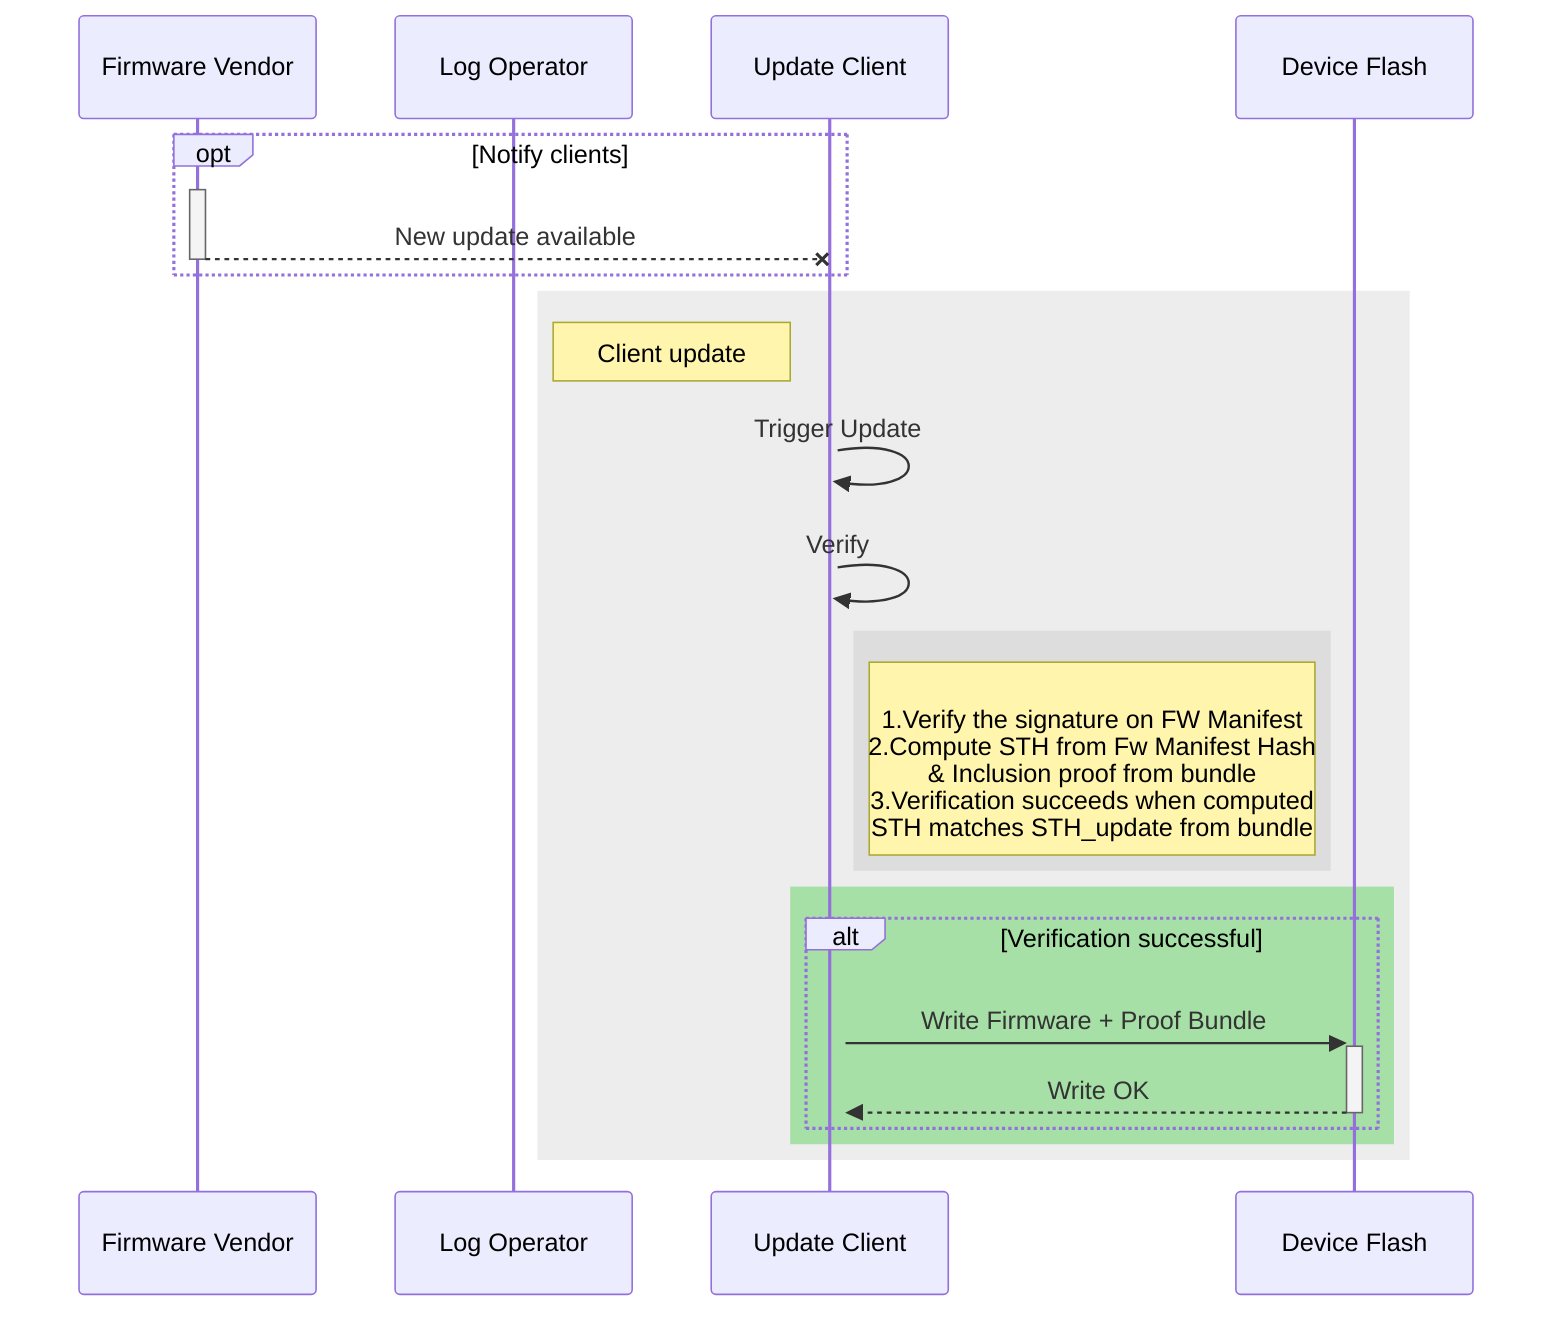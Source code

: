 sequenceDiagram
    participant vendor as Firmware Vendor
    participant log as Log Operator
    participant update as Update Client
    participant flash as Device Flash


    opt Notify clients
        activate vendor
        vendor --X update: New update available
        deactivate vendor
    end

    rect rgba(80,80,80,0.1)
        note right of log: Client update
        activate update
        update ->> update: Trigger Update

        update ->> update: Verify
        rect rgba(80,80,80,0.1)
        note right of update: <br> 1.Verify the signature on FW Manifest <br> 2.Compute STH from Fw Manifest Hash<br> & Inclusion proof from bundle <br>3.Verification succeeds when computed <br>STH matches STH_update from bundle
        end

        activate update
        rect rgba(0,192,0,0.3)
            alt Verification successful
                update ->>+ flash: Write Firmware + Proof Bundle
                flash -->>- update: Write OK
            end
        end
    end